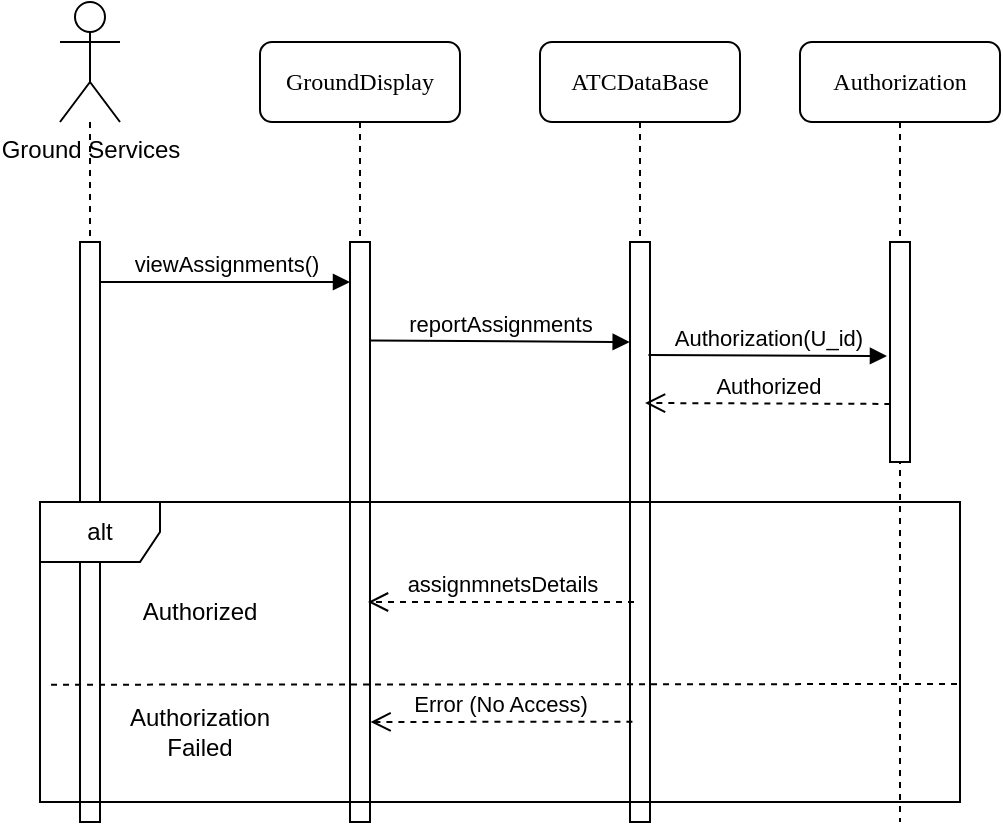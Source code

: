 <mxfile version="21.1.9" type="device">
  <diagram name="Page-1" id="13e1069c-82ec-6db2-03f1-153e76fe0fe0">
    <mxGraphModel dx="2349" dy="681" grid="1" gridSize="10" guides="1" tooltips="1" connect="1" arrows="1" fold="1" page="1" pageScale="1" pageWidth="1100" pageHeight="850" background="none" math="0" shadow="0">
      <root>
        <mxCell id="0" />
        <mxCell id="1" parent="0" />
        <mxCell id="7baba1c4bc27f4b0-2" value="ATCDataBase" style="shape=umlLifeline;perimeter=lifelinePerimeter;whiteSpace=wrap;html=1;container=1;collapsible=0;recursiveResize=0;outlineConnect=0;rounded=1;shadow=0;comic=0;labelBackgroundColor=none;strokeWidth=1;fontFamily=Verdana;fontSize=12;align=center;" parent="1" vertex="1">
          <mxGeometry x="240" y="80" width="100" height="390" as="geometry" />
        </mxCell>
        <mxCell id="7baba1c4bc27f4b0-10" value="" style="html=1;points=[];perimeter=orthogonalPerimeter;rounded=0;shadow=0;comic=0;labelBackgroundColor=none;strokeWidth=1;fontFamily=Verdana;fontSize=12;align=center;" parent="7baba1c4bc27f4b0-2" vertex="1">
          <mxGeometry x="45" y="100" width="10" height="290" as="geometry" />
        </mxCell>
        <mxCell id="7baba1c4bc27f4b0-8" value="GroundDisplay" style="shape=umlLifeline;perimeter=lifelinePerimeter;whiteSpace=wrap;html=1;container=1;collapsible=0;recursiveResize=0;outlineConnect=0;rounded=1;shadow=0;comic=0;labelBackgroundColor=none;strokeWidth=1;fontFamily=Verdana;fontSize=12;align=center;" parent="1" vertex="1">
          <mxGeometry x="100" y="80" width="100" height="390" as="geometry" />
        </mxCell>
        <mxCell id="7baba1c4bc27f4b0-9" value="" style="html=1;points=[];perimeter=orthogonalPerimeter;rounded=0;shadow=0;comic=0;labelBackgroundColor=none;strokeWidth=1;fontFamily=Verdana;fontSize=12;align=center;" parent="7baba1c4bc27f4b0-8" vertex="1">
          <mxGeometry x="45" y="100" width="10" height="290" as="geometry" />
        </mxCell>
        <mxCell id="uiPLLjNc3xHI1wC363Xw-1" value="Ground Services" style="shape=umlActor;verticalLabelPosition=bottom;verticalAlign=top;html=1;outlineConnect=0;" vertex="1" parent="1">
          <mxGeometry y="60" width="30" height="60" as="geometry" />
        </mxCell>
        <mxCell id="uiPLLjNc3xHI1wC363Xw-2" value="" style="html=1;points=[];perimeter=orthogonalPerimeter;outlineConnect=0;targetShapes=umlLifeline;portConstraint=eastwest;newEdgeStyle={&quot;edgeStyle&quot;:&quot;elbowEdgeStyle&quot;,&quot;elbow&quot;:&quot;vertical&quot;,&quot;curved&quot;:0,&quot;rounded&quot;:0};" vertex="1" parent="1">
          <mxGeometry x="10" y="180" width="10" height="290" as="geometry" />
        </mxCell>
        <mxCell id="uiPLLjNc3xHI1wC363Xw-3" value="" style="endArrow=none;dashed=1;html=1;rounded=0;" edge="1" parent="1" source="uiPLLjNc3xHI1wC363Xw-1" target="uiPLLjNc3xHI1wC363Xw-2">
          <mxGeometry width="50" height="50" relative="1" as="geometry">
            <mxPoint x="250" y="200" as="sourcePoint" />
            <mxPoint x="300" y="150" as="targetPoint" />
          </mxGeometry>
        </mxCell>
        <mxCell id="uiPLLjNc3xHI1wC363Xw-5" value="viewAssignments()" style="html=1;verticalAlign=bottom;endArrow=block;edgeStyle=elbowEdgeStyle;elbow=vertical;curved=0;rounded=0;" edge="1" parent="1" source="uiPLLjNc3xHI1wC363Xw-2">
          <mxGeometry width="80" relative="1" as="geometry">
            <mxPoint x="230" y="240" as="sourcePoint" />
            <mxPoint x="145" y="200" as="targetPoint" />
            <Array as="points">
              <mxPoint x="50" y="200" />
              <mxPoint x="140" y="240" />
            </Array>
          </mxGeometry>
        </mxCell>
        <mxCell id="uiPLLjNc3xHI1wC363Xw-6" value="reportAssignments" style="html=1;verticalAlign=bottom;endArrow=block;edgeStyle=elbowEdgeStyle;elbow=vertical;curved=0;rounded=0;entryX=-0.016;entryY=0.173;entryDx=0;entryDy=0;entryPerimeter=0;exitX=1.038;exitY=0.17;exitDx=0;exitDy=0;exitPerimeter=0;" edge="1" parent="1" source="7baba1c4bc27f4b0-9" target="7baba1c4bc27f4b0-10">
          <mxGeometry width="80" relative="1" as="geometry">
            <mxPoint x="160" y="230" as="sourcePoint" />
            <mxPoint x="280" y="230" as="targetPoint" />
            <Array as="points">
              <mxPoint x="170" y="230" />
            </Array>
          </mxGeometry>
        </mxCell>
        <mxCell id="uiPLLjNc3xHI1wC363Xw-7" value="assignmnetsDetails" style="html=1;verticalAlign=bottom;endArrow=open;dashed=1;endSize=8;edgeStyle=elbowEdgeStyle;elbow=vertical;curved=0;rounded=0;" edge="1" parent="1">
          <mxGeometry relative="1" as="geometry">
            <mxPoint x="287" y="360" as="sourcePoint" />
            <mxPoint x="154" y="360" as="targetPoint" />
            <Array as="points">
              <mxPoint x="170" y="360" />
            </Array>
          </mxGeometry>
        </mxCell>
        <mxCell id="uiPLLjNc3xHI1wC363Xw-8" value="alt" style="shape=umlFrame;whiteSpace=wrap;html=1;pointerEvents=0;" vertex="1" parent="1">
          <mxGeometry x="-10" y="310" width="460" height="150" as="geometry" />
        </mxCell>
        <mxCell id="uiPLLjNc3xHI1wC363Xw-9" value="Authorization" style="shape=umlLifeline;perimeter=lifelinePerimeter;whiteSpace=wrap;html=1;container=1;collapsible=0;recursiveResize=0;outlineConnect=0;rounded=1;shadow=0;comic=0;labelBackgroundColor=none;strokeWidth=1;fontFamily=Verdana;fontSize=12;align=center;" vertex="1" parent="1">
          <mxGeometry x="370" y="80" width="100" height="390" as="geometry" />
        </mxCell>
        <mxCell id="uiPLLjNc3xHI1wC363Xw-10" value="" style="html=1;points=[];perimeter=orthogonalPerimeter;rounded=0;shadow=0;comic=0;labelBackgroundColor=none;strokeWidth=1;fontFamily=Verdana;fontSize=12;align=center;" vertex="1" parent="uiPLLjNc3xHI1wC363Xw-9">
          <mxGeometry x="45" y="100" width="10" height="110" as="geometry" />
        </mxCell>
        <mxCell id="uiPLLjNc3xHI1wC363Xw-11" value="Authorization(U_id)" style="html=1;verticalAlign=bottom;endArrow=block;edgeStyle=elbowEdgeStyle;elbow=vertical;curved=0;rounded=0;exitX=0.921;exitY=0.195;exitDx=0;exitDy=0;exitPerimeter=0;entryX=-0.152;entryY=0.526;entryDx=0;entryDy=0;entryPerimeter=0;" edge="1" parent="1" source="7baba1c4bc27f4b0-10" target="uiPLLjNc3xHI1wC363Xw-10">
          <mxGeometry width="80" relative="1" as="geometry">
            <mxPoint x="200" y="260" as="sourcePoint" />
            <mxPoint x="280" y="260" as="targetPoint" />
          </mxGeometry>
        </mxCell>
        <mxCell id="uiPLLjNc3xHI1wC363Xw-12" value="Authorized" style="html=1;verticalAlign=bottom;endArrow=open;dashed=1;endSize=8;edgeStyle=elbowEdgeStyle;elbow=vertical;curved=0;rounded=0;exitX=0.018;exitY=0.736;exitDx=0;exitDy=0;exitPerimeter=0;entryX=0.752;entryY=0.276;entryDx=0;entryDy=0;entryPerimeter=0;" edge="1" parent="1" source="uiPLLjNc3xHI1wC363Xw-10" target="7baba1c4bc27f4b0-10">
          <mxGeometry relative="1" as="geometry">
            <mxPoint x="380" y="260" as="sourcePoint" />
            <mxPoint x="300" y="260" as="targetPoint" />
          </mxGeometry>
        </mxCell>
        <mxCell id="uiPLLjNc3xHI1wC363Xw-13" value="Error (No Access)" style="html=1;verticalAlign=bottom;endArrow=open;dashed=1;endSize=8;edgeStyle=elbowEdgeStyle;elbow=vertical;curved=0;rounded=0;exitX=0.121;exitY=0.827;exitDx=0;exitDy=0;exitPerimeter=0;entryX=1.028;entryY=0.825;entryDx=0;entryDy=0;entryPerimeter=0;" edge="1" parent="1" source="7baba1c4bc27f4b0-10" target="7baba1c4bc27f4b0-9">
          <mxGeometry relative="1" as="geometry">
            <mxPoint x="280" y="420" as="sourcePoint" />
            <mxPoint x="160" y="420" as="targetPoint" />
            <Array as="points">
              <mxPoint x="170" y="420" />
            </Array>
          </mxGeometry>
        </mxCell>
        <mxCell id="uiPLLjNc3xHI1wC363Xw-14" value="" style="endArrow=none;dashed=1;html=1;rounded=0;exitX=0.012;exitY=0.609;exitDx=0;exitDy=0;exitPerimeter=0;" edge="1" parent="1" source="uiPLLjNc3xHI1wC363Xw-8">
          <mxGeometry width="50" height="50" relative="1" as="geometry">
            <mxPoint x="270" y="350" as="sourcePoint" />
            <mxPoint x="449" y="401" as="targetPoint" />
          </mxGeometry>
        </mxCell>
        <mxCell id="uiPLLjNc3xHI1wC363Xw-15" value="Authorized" style="text;html=1;strokeColor=none;fillColor=none;align=center;verticalAlign=middle;whiteSpace=wrap;rounded=0;" vertex="1" parent="1">
          <mxGeometry x="40" y="350" width="60" height="30" as="geometry" />
        </mxCell>
        <mxCell id="uiPLLjNc3xHI1wC363Xw-16" value="Authorization Failed" style="text;html=1;strokeColor=none;fillColor=none;align=center;verticalAlign=middle;whiteSpace=wrap;rounded=0;" vertex="1" parent="1">
          <mxGeometry x="40" y="410" width="60" height="30" as="geometry" />
        </mxCell>
      </root>
    </mxGraphModel>
  </diagram>
</mxfile>
